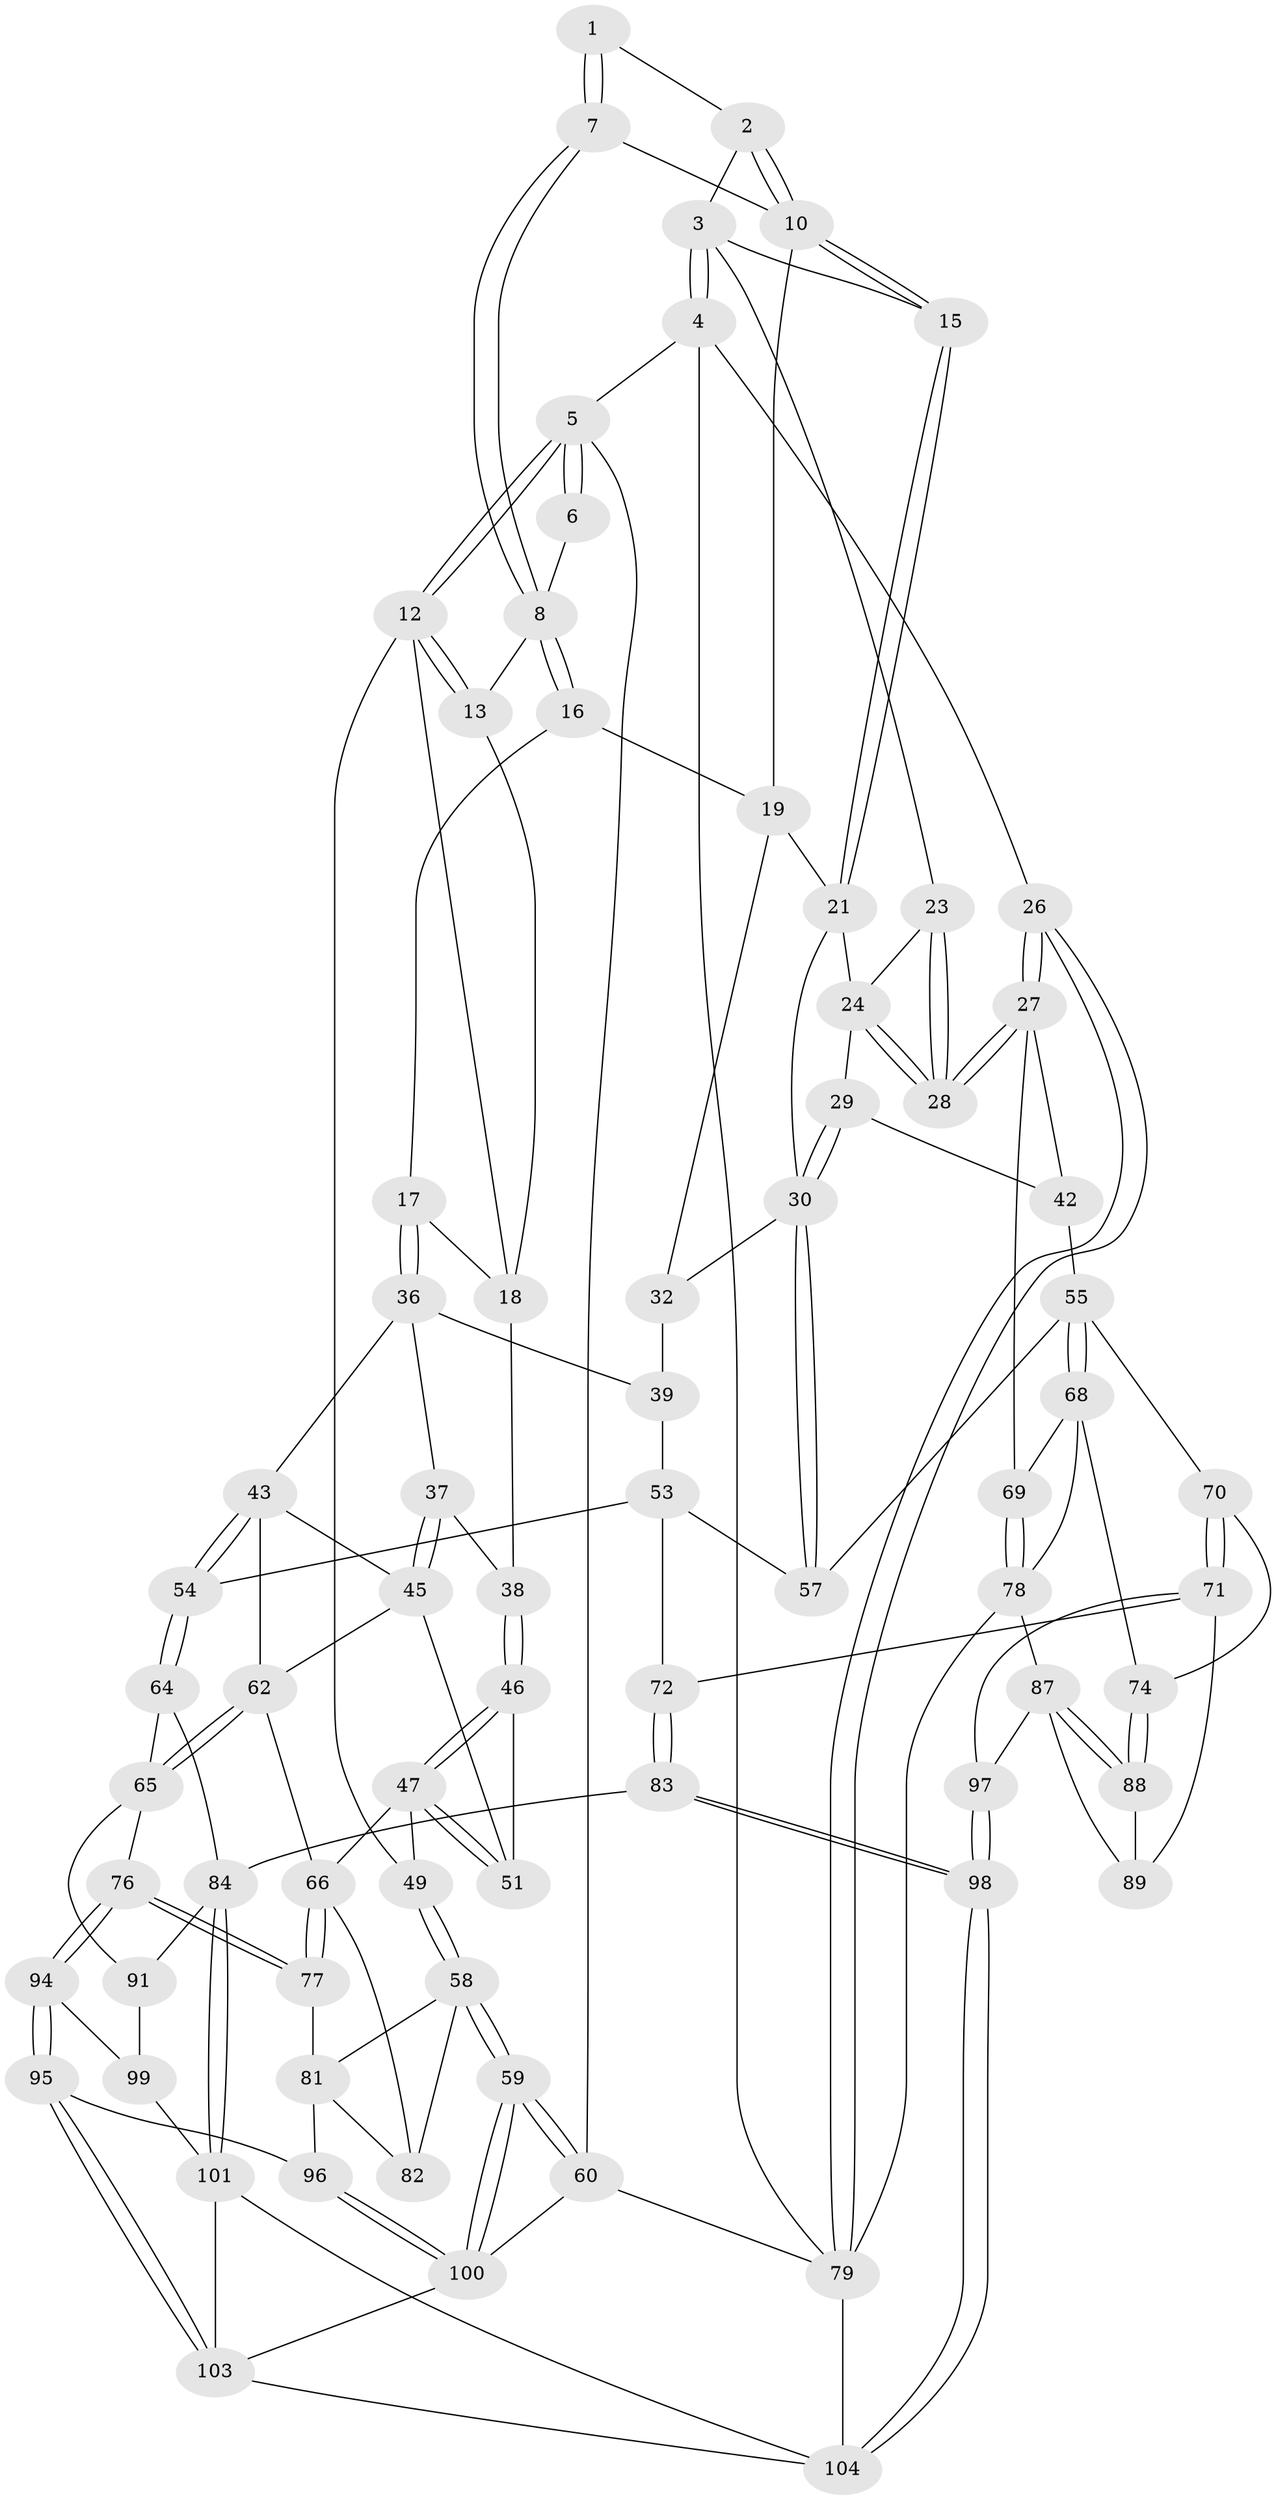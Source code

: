 // Generated by graph-tools (version 1.1) at 2025/52/02/27/25 19:52:39]
// undirected, 75 vertices, 174 edges
graph export_dot {
graph [start="1"]
  node [color=gray90,style=filled];
  1 [pos="+0.5017535147988712+0"];
  2 [pos="+0.664522733066708+0"];
  3 [pos="+1+0",super="+14"];
  4 [pos="+1+0"];
  5 [pos="+0+0"];
  6 [pos="+0.2816774243296494+0"];
  7 [pos="+0.4999296204090511+0"];
  8 [pos="+0.3612056543192897+0.12075554798547415",super="+9"];
  10 [pos="+0.6902244198523088+0.06127701583590034",super="+11"];
  12 [pos="+0+0",super="+35"];
  13 [pos="+0.1830328345379904+0.07942355156688198"];
  15 [pos="+0.7820300162040899+0.13264778846005523"];
  16 [pos="+0.38002016940193867+0.177026504547498"];
  17 [pos="+0.313738346645862+0.20969825017170968"];
  18 [pos="+0.19972877166307126+0.2035081435070357",super="+34"];
  19 [pos="+0.524052348300619+0.1609616038999732",super="+20"];
  21 [pos="+0.6949358542303627+0.20881589631601843",super="+22"];
  23 [pos="+0.897665894731546+0.223794804183547"];
  24 [pos="+0.7393822346031602+0.3123899474107521",super="+25"];
  26 [pos="+1+0.38790124270637755"];
  27 [pos="+1+0.38908944869035245",super="+41"];
  28 [pos="+1+0.38390240091330924"];
  29 [pos="+0.7106593610873464+0.3905237872080763"];
  30 [pos="+0.6254452203024783+0.4230234780297377",super="+31"];
  32 [pos="+0.5845488735755171+0.4189568787307823",super="+33"];
  36 [pos="+0.2860864942962512+0.3679420547348718",super="+40"];
  37 [pos="+0.2337325709932464+0.37794549007164807"];
  38 [pos="+0.15731322831097785+0.35810489288286584"];
  39 [pos="+0.35090563340182745+0.39611542012003453",super="+52"];
  42 [pos="+0.7379203265975596+0.3986394818853219"];
  43 [pos="+0.3429961269129508+0.40555055515733535",super="+44"];
  45 [pos="+0.23827792583852195+0.4652059561990604",super="+50"];
  46 [pos="+0.14707151726332066+0.37069195564242685"];
  47 [pos="+0+0.47584563335602104",super="+48"];
  49 [pos="+0+0.4759705939297263"];
  51 [pos="+0.16019072369626866+0.5123599512979629"];
  53 [pos="+0.5017178202216197+0.5545481572961813",super="+61"];
  54 [pos="+0.4672627072493062+0.5679488373405227"];
  55 [pos="+0.802028094976812+0.5449134194741856",super="+56"];
  57 [pos="+0.7029565612917609+0.5372994530849329"];
  58 [pos="+0+0.8491498653961747",super="+86"];
  59 [pos="+0+1"];
  60 [pos="+0+1"];
  62 [pos="+0.3082220345933682+0.5873377923564678",super="+63"];
  64 [pos="+0.396102091551489+0.620333542689828"];
  65 [pos="+0.3267556654784911+0.6078572914866376",super="+75"];
  66 [pos="+0.13911010455486594+0.6012247358725401",super="+67"];
  68 [pos="+0.9337107010369301+0.5236957090482395",super="+73"];
  69 [pos="+0.9881894886596184+0.4793464000430659"];
  70 [pos="+0.7323529788756306+0.6600160080664685"];
  71 [pos="+0.6845737704627792+0.6969888955411303",super="+90"];
  72 [pos="+0.6096176013438517+0.673907050761649"];
  74 [pos="+0.79983325478781+0.6814592924890491"];
  76 [pos="+0.18901866781897905+0.7336726612113617"];
  77 [pos="+0.149529544420199+0.7060435067053268"];
  78 [pos="+0.9638189636699573+0.8169713427383668",super="+80"];
  79 [pos="+1+1",super="+106"];
  81 [pos="+0.10484044299631612+0.7105265775617104",super="+92"];
  82 [pos="+0.03704302121036505+0.6602037832357986"];
  83 [pos="+0.48954499362027865+0.8175124236765179"];
  84 [pos="+0.4631595290504551+0.8090345182096527",super="+85"];
  87 [pos="+0.9543184380577132+0.8953100216366349",super="+93"];
  88 [pos="+0.8155895439494631+0.7352099279253731"];
  89 [pos="+0.7724081580220202+0.7700676451003328"];
  91 [pos="+0.34788539057196577+0.7979525911302723"];
  94 [pos="+0.1862634782235789+0.7925180530373992"];
  95 [pos="+0.16737263859260892+0.87152860031545"];
  96 [pos="+0.14167209589318383+0.884416812964311"];
  97 [pos="+0.6717033762862042+0.8552368258683224"];
  98 [pos="+0.5958407992568238+0.9311068797992422"];
  99 [pos="+0.32859425270859993+0.8164446818670507"];
  100 [pos="+0.13577356489586326+0.8917973439094714",super="+108"];
  101 [pos="+0.3609844613152043+0.9453965526942132",super="+102"];
  103 [pos="+0.25216977044973043+0.9115553027113541",super="+107"];
  104 [pos="+0.6077208099942742+1",super="+105"];
  1 -- 2;
  1 -- 7;
  1 -- 7;
  2 -- 3;
  2 -- 10;
  2 -- 10;
  3 -- 4;
  3 -- 4;
  3 -- 15;
  3 -- 23;
  4 -- 5;
  4 -- 26;
  4 -- 79;
  5 -- 6;
  5 -- 6;
  5 -- 12;
  5 -- 12;
  5 -- 60;
  6 -- 8;
  7 -- 8;
  7 -- 8;
  7 -- 10;
  8 -- 16;
  8 -- 16;
  8 -- 13;
  10 -- 15;
  10 -- 15;
  10 -- 19;
  12 -- 13;
  12 -- 13;
  12 -- 49;
  12 -- 18;
  13 -- 18;
  15 -- 21;
  15 -- 21;
  16 -- 17;
  16 -- 19;
  17 -- 18;
  17 -- 36;
  17 -- 36;
  18 -- 38;
  19 -- 21;
  19 -- 32;
  21 -- 24;
  21 -- 30;
  23 -- 24;
  23 -- 28;
  23 -- 28;
  24 -- 28;
  24 -- 28;
  24 -- 29;
  26 -- 27;
  26 -- 27;
  26 -- 79;
  26 -- 79;
  27 -- 28;
  27 -- 28;
  27 -- 42;
  27 -- 69;
  29 -- 30;
  29 -- 30;
  29 -- 42;
  30 -- 57;
  30 -- 57;
  30 -- 32;
  32 -- 39 [weight=2];
  36 -- 37;
  36 -- 43;
  36 -- 39;
  37 -- 38;
  37 -- 45;
  37 -- 45;
  38 -- 46;
  38 -- 46;
  39 -- 53;
  42 -- 55;
  43 -- 54;
  43 -- 54;
  43 -- 45;
  43 -- 62;
  45 -- 51;
  45 -- 62;
  46 -- 47;
  46 -- 47;
  46 -- 51;
  47 -- 51;
  47 -- 51;
  47 -- 49;
  47 -- 66;
  49 -- 58;
  49 -- 58;
  53 -- 54;
  53 -- 72;
  53 -- 57;
  54 -- 64;
  54 -- 64;
  55 -- 68;
  55 -- 68;
  55 -- 57;
  55 -- 70;
  58 -- 59;
  58 -- 59;
  58 -- 81;
  58 -- 82;
  59 -- 60;
  59 -- 60;
  59 -- 100;
  59 -- 100;
  60 -- 100;
  60 -- 79;
  62 -- 65;
  62 -- 65;
  62 -- 66;
  64 -- 65;
  64 -- 84;
  65 -- 91;
  65 -- 76;
  66 -- 77;
  66 -- 77;
  66 -- 82;
  68 -- 69;
  68 -- 74;
  68 -- 78;
  69 -- 78;
  69 -- 78;
  70 -- 71;
  70 -- 71;
  70 -- 74;
  71 -- 72;
  71 -- 89;
  71 -- 97;
  72 -- 83;
  72 -- 83;
  74 -- 88;
  74 -- 88;
  76 -- 77;
  76 -- 77;
  76 -- 94;
  76 -- 94;
  77 -- 81;
  78 -- 87;
  78 -- 79;
  79 -- 104;
  81 -- 82;
  81 -- 96;
  83 -- 84;
  83 -- 98;
  83 -- 98;
  84 -- 101;
  84 -- 101;
  84 -- 91;
  87 -- 88;
  87 -- 88;
  87 -- 89;
  87 -- 97;
  88 -- 89;
  91 -- 99;
  94 -- 95;
  94 -- 95;
  94 -- 99;
  95 -- 96;
  95 -- 103;
  95 -- 103;
  96 -- 100;
  96 -- 100;
  97 -- 98;
  97 -- 98;
  98 -- 104;
  98 -- 104;
  99 -- 101;
  100 -- 103;
  101 -- 104;
  101 -- 103;
  103 -- 104;
}
